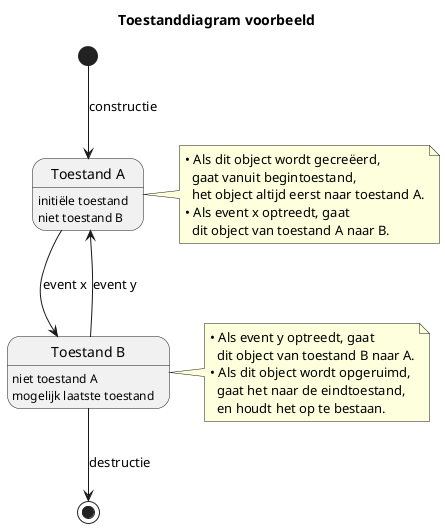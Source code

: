 @startuml

title Toestanddiagram voorbeeld

state "Toestand A" as A
A : initiële toestand
A : niet toestand B

note right of A
• Als dit object wordt gecreëerd,
  gaat vanuit begintoestand,
  het object altijd eerst naar toestand A.
• Als event x optreedt, gaat
  dit object van toestand A naar B.
end note

state "Toestand B" as B
B : niet toestand A
B : mogelijk laatste toestand

note right of B
• Als event y optreedt, gaat
  dit object van toestand B naar A.
• Als dit object wordt opgeruimd,
  gaat het naar de eindtoestand,
  en houdt het op te bestaan.
end note

[*] --> A : constructie
A --> B : event x
B --> A : event y
B --> [*] : destructie

@enduml
